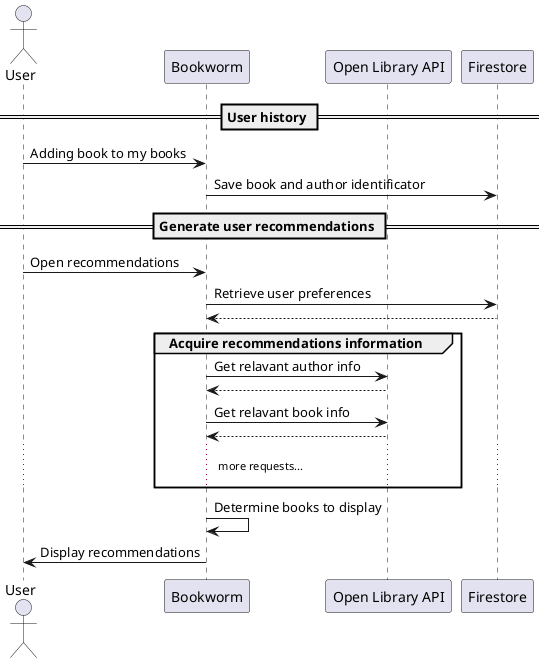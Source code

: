 @startuml

actor User
participant App as "Bookworm"
participant API as "Open Library API"

== User history ==

User -> App: Adding book to my books
App -> Firestore: Save book and author identificator

== Generate user recommendations ==

User -> App: Open recommendations

App -> Firestore: Retrieve user preferences
Firestore --> App

group Acquire recommendations information
    App -> API: Get relavant author info
    API --> App
    App -> API: Get relavant book info
    API --> App
    ... more requests... ...
end 

App -> App: Determine books to display

User <- App: Display recommendations

@enduml